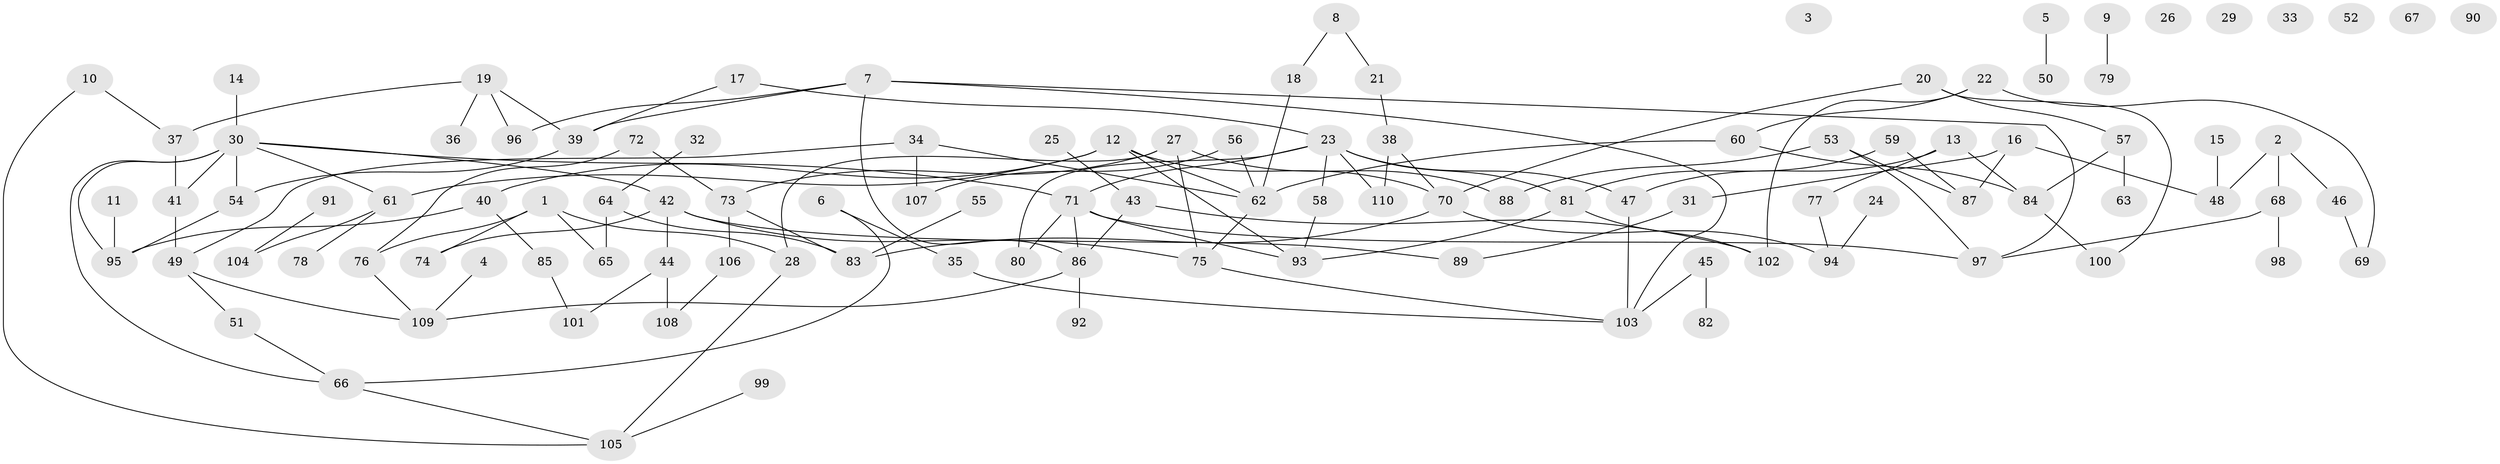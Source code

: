 // coarse degree distribution, {6: 0.057971014492753624, 3: 0.2608695652173913, 5: 0.08695652173913043, 7: 0.014492753623188406, 4: 0.11594202898550725, 2: 0.3188405797101449, 10: 0.014492753623188406, 1: 0.13043478260869565}
// Generated by graph-tools (version 1.1) at 2025/48/03/04/25 22:48:08]
// undirected, 110 vertices, 141 edges
graph export_dot {
  node [color=gray90,style=filled];
  1;
  2;
  3;
  4;
  5;
  6;
  7;
  8;
  9;
  10;
  11;
  12;
  13;
  14;
  15;
  16;
  17;
  18;
  19;
  20;
  21;
  22;
  23;
  24;
  25;
  26;
  27;
  28;
  29;
  30;
  31;
  32;
  33;
  34;
  35;
  36;
  37;
  38;
  39;
  40;
  41;
  42;
  43;
  44;
  45;
  46;
  47;
  48;
  49;
  50;
  51;
  52;
  53;
  54;
  55;
  56;
  57;
  58;
  59;
  60;
  61;
  62;
  63;
  64;
  65;
  66;
  67;
  68;
  69;
  70;
  71;
  72;
  73;
  74;
  75;
  76;
  77;
  78;
  79;
  80;
  81;
  82;
  83;
  84;
  85;
  86;
  87;
  88;
  89;
  90;
  91;
  92;
  93;
  94;
  95;
  96;
  97;
  98;
  99;
  100;
  101;
  102;
  103;
  104;
  105;
  106;
  107;
  108;
  109;
  110;
  1 -- 28;
  1 -- 65;
  1 -- 74;
  1 -- 76;
  2 -- 46;
  2 -- 48;
  2 -- 68;
  4 -- 109;
  5 -- 50;
  6 -- 35;
  6 -- 66;
  7 -- 39;
  7 -- 86;
  7 -- 96;
  7 -- 97;
  7 -- 103;
  8 -- 18;
  8 -- 21;
  9 -- 79;
  10 -- 37;
  10 -- 105;
  11 -- 95;
  12 -- 40;
  12 -- 61;
  12 -- 62;
  12 -- 70;
  12 -- 93;
  13 -- 47;
  13 -- 77;
  13 -- 84;
  14 -- 30;
  15 -- 48;
  16 -- 31;
  16 -- 48;
  16 -- 87;
  17 -- 23;
  17 -- 39;
  18 -- 62;
  19 -- 36;
  19 -- 37;
  19 -- 39;
  19 -- 96;
  20 -- 57;
  20 -- 70;
  20 -- 100;
  21 -- 38;
  22 -- 60;
  22 -- 69;
  22 -- 102;
  23 -- 47;
  23 -- 58;
  23 -- 71;
  23 -- 80;
  23 -- 81;
  23 -- 110;
  24 -- 94;
  25 -- 43;
  27 -- 28;
  27 -- 73;
  27 -- 75;
  27 -- 88;
  28 -- 105;
  30 -- 41;
  30 -- 42;
  30 -- 54;
  30 -- 61;
  30 -- 66;
  30 -- 71;
  30 -- 95;
  31 -- 89;
  32 -- 64;
  34 -- 49;
  34 -- 62;
  34 -- 107;
  35 -- 103;
  37 -- 41;
  38 -- 70;
  38 -- 110;
  39 -- 54;
  40 -- 85;
  40 -- 95;
  41 -- 49;
  42 -- 44;
  42 -- 74;
  42 -- 75;
  42 -- 89;
  43 -- 86;
  43 -- 102;
  44 -- 101;
  44 -- 108;
  45 -- 82;
  45 -- 103;
  46 -- 69;
  47 -- 103;
  49 -- 51;
  49 -- 109;
  51 -- 66;
  53 -- 87;
  53 -- 88;
  53 -- 97;
  54 -- 95;
  55 -- 83;
  56 -- 62;
  56 -- 107;
  57 -- 63;
  57 -- 84;
  58 -- 93;
  59 -- 81;
  59 -- 87;
  60 -- 62;
  60 -- 84;
  61 -- 78;
  61 -- 104;
  62 -- 75;
  64 -- 65;
  64 -- 83;
  66 -- 105;
  68 -- 97;
  68 -- 98;
  70 -- 83;
  70 -- 94;
  71 -- 80;
  71 -- 86;
  71 -- 93;
  71 -- 97;
  72 -- 73;
  72 -- 76;
  73 -- 83;
  73 -- 106;
  75 -- 103;
  76 -- 109;
  77 -- 94;
  81 -- 93;
  81 -- 102;
  84 -- 100;
  85 -- 101;
  86 -- 92;
  86 -- 109;
  91 -- 104;
  99 -- 105;
  106 -- 108;
}
